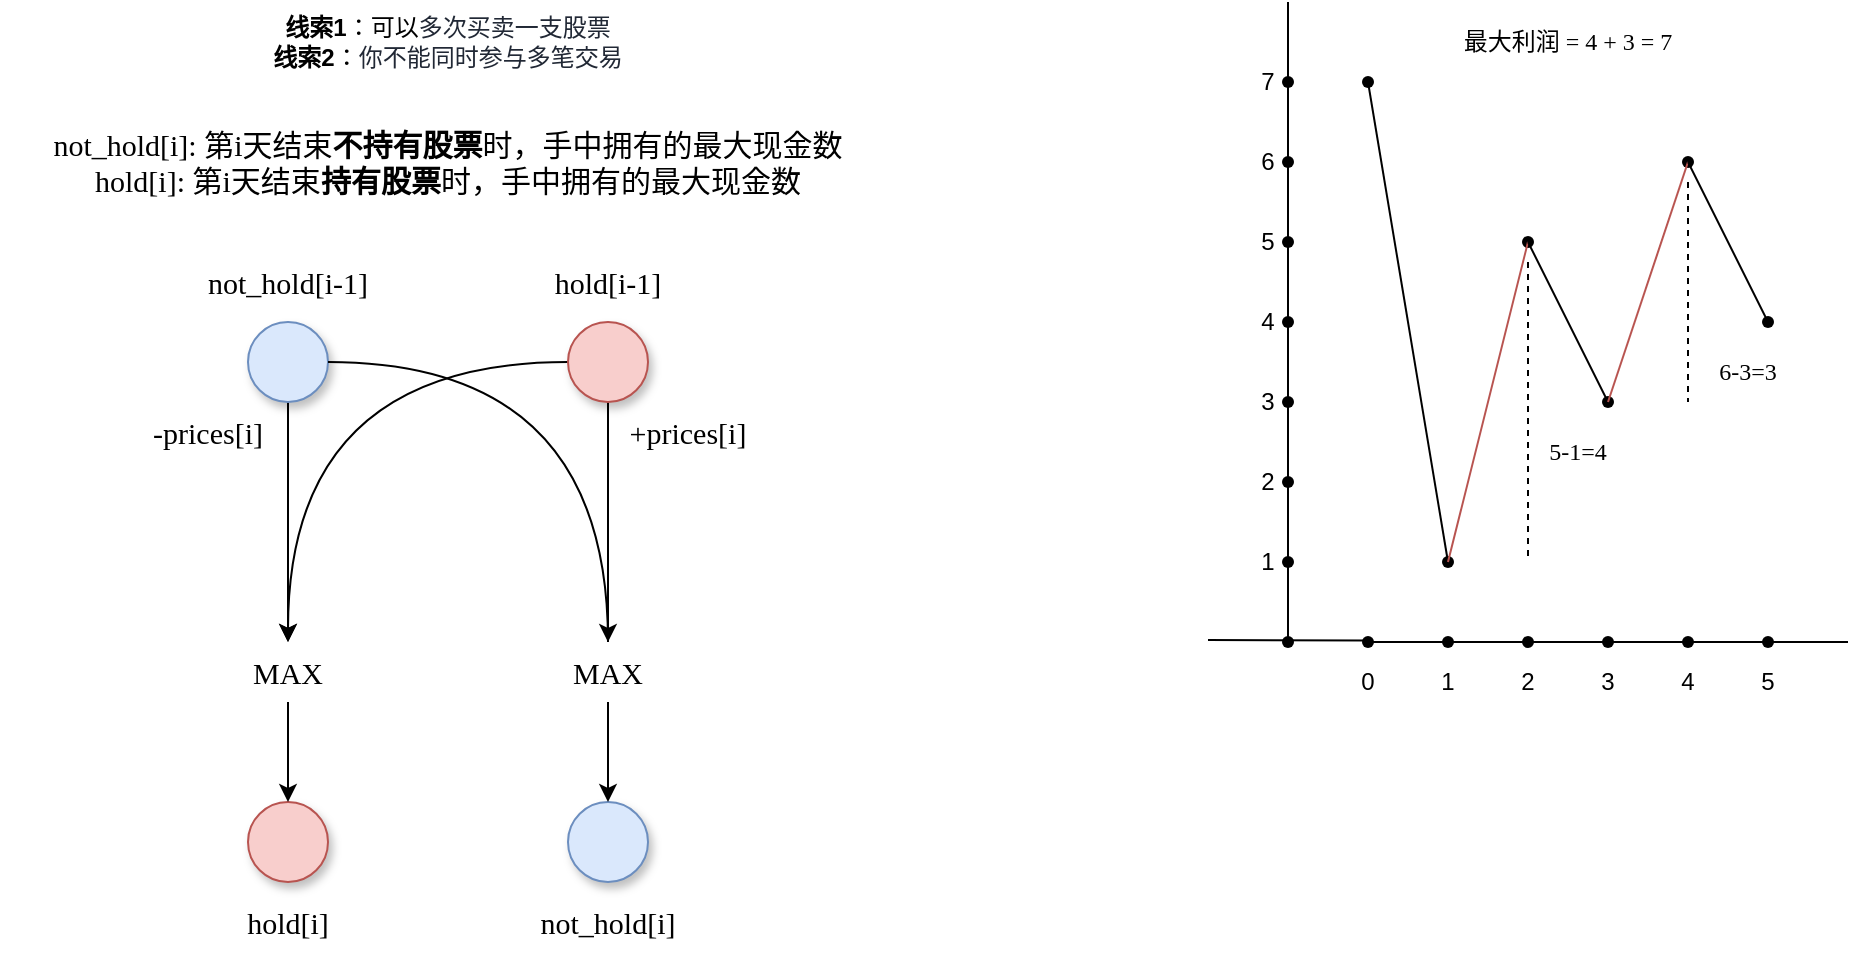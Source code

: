 <mxfile version="16.1.2" type="github">
  <diagram id="uxqsRUV2GkK6Q9m55FC_" name="第 1 页">
    <mxGraphModel dx="981" dy="548" grid="1" gridSize="10" guides="1" tooltips="1" connect="1" arrows="1" fold="1" page="1" pageScale="1" pageWidth="827" pageHeight="1169" background="#ffffff" math="0" shadow="0">
      <root>
        <mxCell id="0" />
        <mxCell id="1" parent="0" />
        <mxCell id="5T4efrpIAURgU4KjZELb-25" style="edgeStyle=orthogonalEdgeStyle;rounded=0;orthogonalLoop=1;jettySize=auto;html=1;exitX=0.5;exitY=1;exitDx=0;exitDy=0;entryX=0.5;entryY=0;entryDx=0;entryDy=0;curved=1;" edge="1" parent="1" source="5T4efrpIAURgU4KjZELb-1" target="5T4efrpIAURgU4KjZELb-24">
          <mxGeometry relative="1" as="geometry">
            <mxPoint x="310" y="270" as="sourcePoint" />
          </mxGeometry>
        </mxCell>
        <mxCell id="5T4efrpIAURgU4KjZELb-1" value="" style="ellipse;whiteSpace=wrap;html=1;aspect=fixed;shadow=1;fillColor=#dae8fc;strokeColor=#6c8ebf;" vertex="1" parent="1">
          <mxGeometry x="320" y="200" width="40" height="40" as="geometry" />
        </mxCell>
        <mxCell id="5T4efrpIAURgU4KjZELb-2" value="" style="ellipse;whiteSpace=wrap;html=1;aspect=fixed;shadow=1;fillColor=#dae8fc;strokeColor=#6c8ebf;" vertex="1" parent="1">
          <mxGeometry x="480" y="440" width="40" height="40" as="geometry" />
        </mxCell>
        <mxCell id="5T4efrpIAURgU4KjZELb-3" value="&lt;font style=&quot;font-size: 15px&quot;&gt;not_hold[i-1]&lt;/font&gt;" style="text;html=1;strokeColor=none;fillColor=none;align=center;verticalAlign=middle;whiteSpace=wrap;rounded=0;shadow=1;fontFamily=Comic Sans MS;" vertex="1" parent="1">
          <mxGeometry x="280" y="160" width="120" height="40" as="geometry" />
        </mxCell>
        <mxCell id="5T4efrpIAURgU4KjZELb-4" value="&lt;font style=&quot;font-size: 15px&quot;&gt;not_hold[i]: 第i天结束&lt;b&gt;不持有股票&lt;/b&gt;时，&lt;span&gt;手中拥有的最大现金数&lt;br&gt;&lt;/span&gt;hold[i]: 第i天结束&lt;b&gt;持有股票&lt;/b&gt;时，手中拥有的最大现金数&lt;/font&gt;&lt;span&gt;&lt;br&gt;&lt;/span&gt;&lt;div class=&quot;okr-block-clipboard&quot;&gt;&lt;/div&gt;" style="text;html=1;strokeColor=none;fillColor=none;align=center;verticalAlign=middle;whiteSpace=wrap;rounded=0;shadow=1;fontFamily=Comic Sans MS;" vertex="1" parent="1">
          <mxGeometry x="200" y="80" width="440" height="80" as="geometry" />
        </mxCell>
        <mxCell id="5T4efrpIAURgU4KjZELb-5" style="edgeStyle=orthogonalEdgeStyle;curved=1;rounded=0;orthogonalLoop=1;jettySize=auto;html=1;exitX=0.5;exitY=1;exitDx=0;exitDy=0;fontFamily=Comic Sans MS;" edge="1" parent="1" source="5T4efrpIAURgU4KjZELb-7" target="5T4efrpIAURgU4KjZELb-11">
          <mxGeometry relative="1" as="geometry" />
        </mxCell>
        <mxCell id="5T4efrpIAURgU4KjZELb-26" style="edgeStyle=orthogonalEdgeStyle;curved=1;rounded=0;orthogonalLoop=1;jettySize=auto;html=1;exitX=0;exitY=0.5;exitDx=0;exitDy=0;entryX=0.5;entryY=0;entryDx=0;entryDy=0;" edge="1" parent="1" source="5T4efrpIAURgU4KjZELb-7" target="5T4efrpIAURgU4KjZELb-24">
          <mxGeometry relative="1" as="geometry" />
        </mxCell>
        <mxCell id="5T4efrpIAURgU4KjZELb-7" value="" style="ellipse;whiteSpace=wrap;html=1;aspect=fixed;shadow=1;fillColor=#f8cecc;strokeColor=#b85450;" vertex="1" parent="1">
          <mxGeometry x="480" y="200" width="40" height="40" as="geometry" />
        </mxCell>
        <mxCell id="5T4efrpIAURgU4KjZELb-8" value="&lt;font style=&quot;font-size: 15px&quot;&gt;&lt;span&gt;+prices[i]&lt;/span&gt;&lt;/font&gt;&lt;div class=&quot;okr-block-clipboard&quot;&gt;&lt;/div&gt;" style="text;html=1;strokeColor=none;fillColor=none;align=center;verticalAlign=middle;whiteSpace=wrap;rounded=0;shadow=1;fontFamily=Comic Sans MS;" vertex="1" parent="1">
          <mxGeometry x="500" y="240" width="80" height="30" as="geometry" />
        </mxCell>
        <mxCell id="5T4efrpIAURgU4KjZELb-9" value="&lt;font style=&quot;font-size: 15px&quot;&gt;not_hold[i]&lt;/font&gt;" style="text;html=1;strokeColor=none;fillColor=none;align=center;verticalAlign=middle;whiteSpace=wrap;rounded=0;shadow=1;fontFamily=Comic Sans MS;" vertex="1" parent="1">
          <mxGeometry x="440" y="480" width="120" height="40" as="geometry" />
        </mxCell>
        <mxCell id="5T4efrpIAURgU4KjZELb-10" style="edgeStyle=orthogonalEdgeStyle;curved=1;rounded=0;orthogonalLoop=1;jettySize=auto;html=1;exitX=0.5;exitY=1;exitDx=0;exitDy=0;entryX=0.5;entryY=0;entryDx=0;entryDy=0;fontFamily=Comic Sans MS;fontSize=15;" edge="1" parent="1" source="5T4efrpIAURgU4KjZELb-11" target="5T4efrpIAURgU4KjZELb-2">
          <mxGeometry relative="1" as="geometry" />
        </mxCell>
        <mxCell id="5T4efrpIAURgU4KjZELb-11" value="MAX" style="text;html=1;strokeColor=none;fillColor=none;align=center;verticalAlign=middle;whiteSpace=wrap;rounded=0;shadow=1;fontFamily=Comic Sans MS;fontSize=15;" vertex="1" parent="1">
          <mxGeometry x="470" y="360" width="60" height="30" as="geometry" />
        </mxCell>
        <mxCell id="5T4efrpIAURgU4KjZELb-12" value="" style="rounded=0;orthogonalLoop=1;jettySize=auto;html=1;exitX=1;exitY=0.5;exitDx=0;exitDy=0;entryX=0.5;entryY=0;entryDx=0;entryDy=0;edgeStyle=orthogonalEdgeStyle;curved=1;endArrow=none;" edge="1" parent="1" source="5T4efrpIAURgU4KjZELb-1" target="5T4efrpIAURgU4KjZELb-11">
          <mxGeometry relative="1" as="geometry">
            <mxPoint x="360" y="220" as="sourcePoint" />
            <mxPoint x="420" y="360" as="targetPoint" />
          </mxGeometry>
        </mxCell>
        <mxCell id="5T4efrpIAURgU4KjZELb-14" value="&lt;font style=&quot;font-size: 15px&quot;&gt;hold[i-1]&lt;/font&gt;" style="text;html=1;strokeColor=none;fillColor=none;align=center;verticalAlign=middle;whiteSpace=wrap;rounded=0;shadow=1;fontFamily=Comic Sans MS;" vertex="1" parent="1">
          <mxGeometry x="460" y="160" width="80" height="40" as="geometry" />
        </mxCell>
        <mxCell id="5T4efrpIAURgU4KjZELb-17" value="&lt;font style=&quot;font-size: 15px&quot;&gt;&lt;span&gt;-prices[i]&lt;/span&gt;&lt;/font&gt;&lt;div class=&quot;okr-block-clipboard&quot;&gt;&lt;/div&gt;" style="text;html=1;strokeColor=none;fillColor=none;align=center;verticalAlign=middle;whiteSpace=wrap;rounded=0;shadow=1;fontFamily=Comic Sans MS;" vertex="1" parent="1">
          <mxGeometry x="260" y="240" width="80" height="30" as="geometry" />
        </mxCell>
        <mxCell id="5T4efrpIAURgU4KjZELb-18" value="&lt;font style=&quot;font-size: 15px&quot;&gt;hold[i]&lt;/font&gt;" style="text;html=1;strokeColor=none;fillColor=none;align=center;verticalAlign=middle;whiteSpace=wrap;rounded=0;shadow=1;fontFamily=Comic Sans MS;" vertex="1" parent="1">
          <mxGeometry x="280" y="480" width="120" height="40" as="geometry" />
        </mxCell>
        <mxCell id="5T4efrpIAURgU4KjZELb-22" value="" style="ellipse;whiteSpace=wrap;html=1;aspect=fixed;shadow=1;fillColor=#f8cecc;strokeColor=#b85450;" vertex="1" parent="1">
          <mxGeometry x="320" y="440" width="40" height="40" as="geometry" />
        </mxCell>
        <mxCell id="5T4efrpIAURgU4KjZELb-23" style="edgeStyle=orthogonalEdgeStyle;curved=1;rounded=0;orthogonalLoop=1;jettySize=auto;html=1;exitX=0.5;exitY=1;exitDx=0;exitDy=0;entryX=0.5;entryY=0;entryDx=0;entryDy=0;fontFamily=Comic Sans MS;fontSize=15;" edge="1" parent="1" source="5T4efrpIAURgU4KjZELb-24" target="5T4efrpIAURgU4KjZELb-22">
          <mxGeometry relative="1" as="geometry" />
        </mxCell>
        <mxCell id="5T4efrpIAURgU4KjZELb-24" value="MAX" style="text;html=1;strokeColor=none;fillColor=none;align=center;verticalAlign=middle;whiteSpace=wrap;rounded=0;shadow=1;fontFamily=Comic Sans MS;fontSize=15;" vertex="1" parent="1">
          <mxGeometry x="310" y="360" width="60" height="30" as="geometry" />
        </mxCell>
        <mxCell id="5T4efrpIAURgU4KjZELb-30" value="&lt;font style=&quot;font-size: 12px&quot;&gt;&lt;font style=&quot;font-size: 12px&quot;&gt;&lt;b&gt;线索1&lt;/b&gt;：可以&lt;span style=&quot;color: rgb(33 , 40 , 53) ; background-color: rgb(255 , 255 , 255)&quot;&gt;多次买卖一支股票&lt;/span&gt;&lt;b&gt;&lt;br&gt;线索2&lt;/b&gt;：&lt;/font&gt;&lt;span style=&quot;color: rgb(33 , 40 , 53) ; background-color: rgb(255 , 255 , 255)&quot;&gt;你不能同时参与多笔交易&lt;/span&gt;&lt;/font&gt;" style="text;html=1;strokeColor=none;fillColor=none;align=center;verticalAlign=middle;whiteSpace=wrap;rounded=0;" vertex="1" parent="1">
          <mxGeometry x="280" y="40" width="280" height="40" as="geometry" />
        </mxCell>
        <mxCell id="5T4efrpIAURgU4KjZELb-31" value="" style="endArrow=none;html=1;rounded=0;fontSize=12;curved=1;startArrow=none;" edge="1" parent="1" source="5T4efrpIAURgU4KjZELb-37">
          <mxGeometry width="50" height="50" relative="1" as="geometry">
            <mxPoint x="840" y="360" as="sourcePoint" />
            <mxPoint x="1120" y="360" as="targetPoint" />
          </mxGeometry>
        </mxCell>
        <mxCell id="5T4efrpIAURgU4KjZELb-32" value="" style="shape=waypoint;sketch=0;fillStyle=solid;size=6;pointerEvents=1;points=[];fillColor=none;resizable=0;rotatable=0;perimeter=centerPerimeter;snapToPoint=1;fontSize=12;" vertex="1" parent="1">
          <mxGeometry x="820" y="340" width="40" height="40" as="geometry" />
        </mxCell>
        <mxCell id="5T4efrpIAURgU4KjZELb-33" value="" style="shape=waypoint;sketch=0;fillStyle=solid;size=6;pointerEvents=1;points=[];fillColor=none;resizable=0;rotatable=0;perimeter=centerPerimeter;snapToPoint=1;fontSize=12;" vertex="1" parent="1">
          <mxGeometry x="860" y="340" width="40" height="40" as="geometry" />
        </mxCell>
        <mxCell id="5T4efrpIAURgU4KjZELb-34" value="" style="shape=waypoint;sketch=0;fillStyle=solid;size=6;pointerEvents=1;points=[];fillColor=none;resizable=0;rotatable=0;perimeter=centerPerimeter;snapToPoint=1;fontSize=12;" vertex="1" parent="1">
          <mxGeometry x="900" y="340" width="40" height="40" as="geometry" />
        </mxCell>
        <mxCell id="5T4efrpIAURgU4KjZELb-35" value="" style="shape=waypoint;sketch=0;fillStyle=solid;size=6;pointerEvents=1;points=[];fillColor=none;resizable=0;rotatable=0;perimeter=centerPerimeter;snapToPoint=1;fontSize=12;" vertex="1" parent="1">
          <mxGeometry x="940" y="340" width="40" height="40" as="geometry" />
        </mxCell>
        <mxCell id="5T4efrpIAURgU4KjZELb-36" value="" style="shape=waypoint;sketch=0;fillStyle=solid;size=6;pointerEvents=1;points=[];fillColor=none;resizable=0;rotatable=0;perimeter=centerPerimeter;snapToPoint=1;fontSize=12;" vertex="1" parent="1">
          <mxGeometry x="980" y="340" width="40" height="40" as="geometry" />
        </mxCell>
        <mxCell id="5T4efrpIAURgU4KjZELb-37" value="" style="shape=waypoint;sketch=0;fillStyle=solid;size=6;pointerEvents=1;points=[];fillColor=none;resizable=0;rotatable=0;perimeter=centerPerimeter;snapToPoint=1;fontSize=12;" vertex="1" parent="1">
          <mxGeometry x="1020" y="340" width="40" height="40" as="geometry" />
        </mxCell>
        <mxCell id="5T4efrpIAURgU4KjZELb-38" value="" style="endArrow=none;html=1;rounded=0;fontSize=12;curved=1;" edge="1" parent="1">
          <mxGeometry width="50" height="50" relative="1" as="geometry">
            <mxPoint x="880" y="360.0" as="sourcePoint" />
            <mxPoint x="1080" y="360" as="targetPoint" />
          </mxGeometry>
        </mxCell>
        <mxCell id="5T4efrpIAURgU4KjZELb-39" value="" style="shape=waypoint;sketch=0;fillStyle=solid;size=6;pointerEvents=1;points=[];fillColor=none;resizable=0;rotatable=0;perimeter=centerPerimeter;snapToPoint=1;fontSize=12;" vertex="1" parent="1">
          <mxGeometry x="1060" y="340" width="40" height="40" as="geometry" />
        </mxCell>
        <mxCell id="5T4efrpIAURgU4KjZELb-41" value="0" style="rounded=0;whiteSpace=wrap;html=1;fontSize=12;opacity=0;" vertex="1" parent="1">
          <mxGeometry x="860" y="360" width="40" height="40" as="geometry" />
        </mxCell>
        <mxCell id="5T4efrpIAURgU4KjZELb-42" value="1" style="rounded=0;whiteSpace=wrap;html=1;fontSize=12;opacity=0;" vertex="1" parent="1">
          <mxGeometry x="900" y="360" width="40" height="40" as="geometry" />
        </mxCell>
        <mxCell id="5T4efrpIAURgU4KjZELb-43" value="2" style="rounded=0;whiteSpace=wrap;html=1;fontSize=12;opacity=0;" vertex="1" parent="1">
          <mxGeometry x="940" y="360" width="40" height="40" as="geometry" />
        </mxCell>
        <mxCell id="5T4efrpIAURgU4KjZELb-44" value="3" style="rounded=0;whiteSpace=wrap;html=1;fontSize=12;opacity=0;" vertex="1" parent="1">
          <mxGeometry x="980" y="360" width="40" height="40" as="geometry" />
        </mxCell>
        <mxCell id="5T4efrpIAURgU4KjZELb-45" value="4" style="rounded=0;whiteSpace=wrap;html=1;fontSize=12;opacity=0;" vertex="1" parent="1">
          <mxGeometry x="1020" y="360" width="40" height="40" as="geometry" />
        </mxCell>
        <mxCell id="5T4efrpIAURgU4KjZELb-46" value="5" style="rounded=0;whiteSpace=wrap;html=1;fontSize=12;opacity=0;" vertex="1" parent="1">
          <mxGeometry x="1060" y="360" width="40" height="40" as="geometry" />
        </mxCell>
        <mxCell id="5T4efrpIAURgU4KjZELb-48" value="" style="endArrow=none;html=1;rounded=0;fontSize=12;curved=1;" edge="1" parent="1">
          <mxGeometry width="50" height="50" relative="1" as="geometry">
            <mxPoint x="800" y="359" as="sourcePoint" />
            <mxPoint x="880" y="359.31" as="targetPoint" />
          </mxGeometry>
        </mxCell>
        <mxCell id="5T4efrpIAURgU4KjZELb-49" value="" style="endArrow=none;html=1;rounded=0;fontSize=12;curved=1;entryX=0.458;entryY=0.541;entryDx=0;entryDy=0;entryPerimeter=0;startArrow=none;" edge="1" parent="1" source="5T4efrpIAURgU4KjZELb-51" target="5T4efrpIAURgU4KjZELb-32">
          <mxGeometry width="50" height="50" relative="1" as="geometry">
            <mxPoint x="840" y="80" as="sourcePoint" />
            <mxPoint x="850" y="290" as="targetPoint" />
          </mxGeometry>
        </mxCell>
        <mxCell id="5T4efrpIAURgU4KjZELb-51" value="" style="shape=waypoint;sketch=0;fillStyle=solid;size=6;pointerEvents=1;points=[];fillColor=none;resizable=0;rotatable=0;perimeter=centerPerimeter;snapToPoint=1;fontSize=12;" vertex="1" parent="1">
          <mxGeometry x="820" y="300" width="40" height="40" as="geometry" />
        </mxCell>
        <mxCell id="5T4efrpIAURgU4KjZELb-52" value="" style="endArrow=none;html=1;rounded=0;fontSize=12;curved=1;entryDx=0;entryDy=0;entryPerimeter=0;startArrow=none;" edge="1" parent="1" source="5T4efrpIAURgU4KjZELb-54" target="5T4efrpIAURgU4KjZELb-51">
          <mxGeometry width="50" height="50" relative="1" as="geometry">
            <mxPoint x="840" y="80" as="sourcePoint" />
            <mxPoint x="840" y="360" as="targetPoint" />
          </mxGeometry>
        </mxCell>
        <mxCell id="5T4efrpIAURgU4KjZELb-53" value="" style="shape=waypoint;sketch=0;fillStyle=solid;size=6;pointerEvents=1;points=[];fillColor=none;resizable=0;rotatable=0;perimeter=centerPerimeter;snapToPoint=1;fontSize=12;" vertex="1" parent="1">
          <mxGeometry x="820" y="260" width="40" height="40" as="geometry" />
        </mxCell>
        <mxCell id="5T4efrpIAURgU4KjZELb-54" value="" style="shape=waypoint;sketch=0;fillStyle=solid;size=6;pointerEvents=1;points=[];fillColor=none;resizable=0;rotatable=0;perimeter=centerPerimeter;snapToPoint=1;fontSize=12;" vertex="1" parent="1">
          <mxGeometry x="820" y="220" width="40" height="40" as="geometry" />
        </mxCell>
        <mxCell id="5T4efrpIAURgU4KjZELb-55" value="" style="endArrow=none;html=1;rounded=0;fontSize=12;curved=1;entryDx=0;entryDy=0;entryPerimeter=0;startArrow=none;" edge="1" parent="1" source="5T4efrpIAURgU4KjZELb-56" target="5T4efrpIAURgU4KjZELb-54">
          <mxGeometry width="50" height="50" relative="1" as="geometry">
            <mxPoint x="840" y="80" as="sourcePoint" />
            <mxPoint x="840" y="320" as="targetPoint" />
          </mxGeometry>
        </mxCell>
        <mxCell id="5T4efrpIAURgU4KjZELb-56" value="" style="shape=waypoint;sketch=0;fillStyle=solid;size=6;pointerEvents=1;points=[];fillColor=none;resizable=0;rotatable=0;perimeter=centerPerimeter;snapToPoint=1;fontSize=12;" vertex="1" parent="1">
          <mxGeometry x="820" y="180" width="40" height="40" as="geometry" />
        </mxCell>
        <mxCell id="5T4efrpIAURgU4KjZELb-57" value="" style="endArrow=none;html=1;rounded=0;fontSize=12;curved=1;entryDx=0;entryDy=0;entryPerimeter=0;startArrow=none;" edge="1" parent="1" source="5T4efrpIAURgU4KjZELb-59" target="5T4efrpIAURgU4KjZELb-56">
          <mxGeometry width="50" height="50" relative="1" as="geometry">
            <mxPoint x="840" y="80" as="sourcePoint" />
            <mxPoint x="840" y="240" as="targetPoint" />
          </mxGeometry>
        </mxCell>
        <mxCell id="5T4efrpIAURgU4KjZELb-58" value="" style="shape=waypoint;sketch=0;fillStyle=solid;size=6;pointerEvents=1;points=[];fillColor=none;resizable=0;rotatable=0;perimeter=centerPerimeter;snapToPoint=1;fontSize=12;" vertex="1" parent="1">
          <mxGeometry x="820" y="140" width="40" height="40" as="geometry" />
        </mxCell>
        <mxCell id="5T4efrpIAURgU4KjZELb-59" value="" style="shape=waypoint;sketch=0;fillStyle=solid;size=6;pointerEvents=1;points=[];fillColor=none;resizable=0;rotatable=0;perimeter=centerPerimeter;snapToPoint=1;fontSize=12;" vertex="1" parent="1">
          <mxGeometry x="820" y="100" width="40" height="40" as="geometry" />
        </mxCell>
        <mxCell id="5T4efrpIAURgU4KjZELb-60" value="" style="endArrow=none;html=1;rounded=0;fontSize=12;curved=1;entryDx=0;entryDy=0;entryPerimeter=0;" edge="1" parent="1" target="5T4efrpIAURgU4KjZELb-59">
          <mxGeometry width="50" height="50" relative="1" as="geometry">
            <mxPoint x="840" y="40" as="sourcePoint" />
            <mxPoint x="840" y="200" as="targetPoint" />
          </mxGeometry>
        </mxCell>
        <mxCell id="5T4efrpIAURgU4KjZELb-61" value="1" style="rounded=0;whiteSpace=wrap;html=1;fontSize=12;opacity=0;" vertex="1" parent="1">
          <mxGeometry x="810" y="300" width="40" height="40" as="geometry" />
        </mxCell>
        <mxCell id="5T4efrpIAURgU4KjZELb-62" value="2" style="rounded=0;whiteSpace=wrap;html=1;fontSize=12;opacity=0;" vertex="1" parent="1">
          <mxGeometry x="810" y="260" width="40" height="40" as="geometry" />
        </mxCell>
        <mxCell id="5T4efrpIAURgU4KjZELb-63" value="3" style="rounded=0;whiteSpace=wrap;html=1;fontSize=12;opacity=0;" vertex="1" parent="1">
          <mxGeometry x="810" y="220" width="40" height="40" as="geometry" />
        </mxCell>
        <mxCell id="5T4efrpIAURgU4KjZELb-64" value="4" style="rounded=0;whiteSpace=wrap;html=1;fontSize=12;opacity=0;" vertex="1" parent="1">
          <mxGeometry x="810" y="180" width="40" height="40" as="geometry" />
        </mxCell>
        <mxCell id="5T4efrpIAURgU4KjZELb-65" value="5" style="rounded=0;whiteSpace=wrap;html=1;fontSize=12;opacity=0;" vertex="1" parent="1">
          <mxGeometry x="810" y="140" width="40" height="40" as="geometry" />
        </mxCell>
        <mxCell id="5T4efrpIAURgU4KjZELb-66" value="6" style="rounded=0;whiteSpace=wrap;html=1;fontSize=12;opacity=0;" vertex="1" parent="1">
          <mxGeometry x="810" y="100" width="40" height="40" as="geometry" />
        </mxCell>
        <mxCell id="5T4efrpIAURgU4KjZELb-67" value="7" style="rounded=0;whiteSpace=wrap;html=1;fontSize=12;opacity=0;" vertex="1" parent="1">
          <mxGeometry x="810" y="60" width="40" height="40" as="geometry" />
        </mxCell>
        <mxCell id="5T4efrpIAURgU4KjZELb-68" value="" style="shape=waypoint;sketch=0;fillStyle=solid;size=6;pointerEvents=1;points=[];fillColor=none;resizable=0;rotatable=0;perimeter=centerPerimeter;snapToPoint=1;fontSize=12;" vertex="1" parent="1">
          <mxGeometry x="820" y="60" width="40" height="40" as="geometry" />
        </mxCell>
        <mxCell id="5T4efrpIAURgU4KjZELb-69" value="" style="shape=waypoint;sketch=0;fillStyle=solid;size=6;pointerEvents=1;points=[];fillColor=none;resizable=0;rotatable=0;perimeter=centerPerimeter;snapToPoint=1;fontSize=12;" vertex="1" parent="1">
          <mxGeometry x="860" y="60" width="40" height="40" as="geometry" />
        </mxCell>
        <mxCell id="5T4efrpIAURgU4KjZELb-70" value="" style="shape=waypoint;sketch=0;fillStyle=solid;size=6;pointerEvents=1;points=[];fillColor=none;resizable=0;rotatable=0;perimeter=centerPerimeter;snapToPoint=1;fontSize=12;" vertex="1" parent="1">
          <mxGeometry x="900" y="300" width="40" height="40" as="geometry" />
        </mxCell>
        <mxCell id="5T4efrpIAURgU4KjZELb-71" value="" style="shape=waypoint;sketch=0;fillStyle=solid;size=6;pointerEvents=1;points=[];fillColor=none;resizable=0;rotatable=0;perimeter=centerPerimeter;snapToPoint=1;fontSize=12;" vertex="1" parent="1">
          <mxGeometry x="940" y="140" width="40" height="40" as="geometry" />
        </mxCell>
        <mxCell id="5T4efrpIAURgU4KjZELb-72" value="" style="shape=waypoint;sketch=0;fillStyle=solid;size=6;pointerEvents=1;points=[];fillColor=none;resizable=0;rotatable=0;perimeter=centerPerimeter;snapToPoint=1;fontSize=12;" vertex="1" parent="1">
          <mxGeometry x="980" y="220" width="40" height="40" as="geometry" />
        </mxCell>
        <mxCell id="5T4efrpIAURgU4KjZELb-73" value="" style="shape=waypoint;sketch=0;fillStyle=solid;size=6;pointerEvents=1;points=[];fillColor=none;resizable=0;rotatable=0;perimeter=centerPerimeter;snapToPoint=1;fontSize=12;" vertex="1" parent="1">
          <mxGeometry x="1020" y="100" width="40" height="40" as="geometry" />
        </mxCell>
        <mxCell id="5T4efrpIAURgU4KjZELb-74" value="" style="shape=waypoint;sketch=0;fillStyle=solid;size=6;pointerEvents=1;points=[];fillColor=none;resizable=0;rotatable=0;perimeter=centerPerimeter;snapToPoint=1;fontSize=12;" vertex="1" parent="1">
          <mxGeometry x="1060" y="180" width="40" height="40" as="geometry" />
        </mxCell>
        <mxCell id="5T4efrpIAURgU4KjZELb-75" value="" style="endArrow=none;html=1;rounded=0;fontSize=12;curved=1;" edge="1" parent="1" source="5T4efrpIAURgU4KjZELb-69" target="5T4efrpIAURgU4KjZELb-70">
          <mxGeometry width="50" height="50" relative="1" as="geometry">
            <mxPoint x="900" y="120" as="sourcePoint" />
            <mxPoint x="950" y="70" as="targetPoint" />
          </mxGeometry>
        </mxCell>
        <mxCell id="5T4efrpIAURgU4KjZELb-76" value="" style="endArrow=none;html=1;rounded=0;fontSize=12;curved=1;entryX=0.5;entryY=0.5;entryDx=0;entryDy=0;entryPerimeter=0;fillColor=#f8cecc;strokeColor=#b85450;" edge="1" parent="1" target="5T4efrpIAURgU4KjZELb-71">
          <mxGeometry width="50" height="50" relative="1" as="geometry">
            <mxPoint x="920" y="320" as="sourcePoint" />
            <mxPoint x="980" y="210" as="targetPoint" />
          </mxGeometry>
        </mxCell>
        <mxCell id="5T4efrpIAURgU4KjZELb-77" value="" style="endArrow=none;html=1;rounded=0;fontSize=12;curved=1;" edge="1" parent="1" source="5T4efrpIAURgU4KjZELb-71" target="5T4efrpIAURgU4KjZELb-72">
          <mxGeometry width="50" height="50" relative="1" as="geometry">
            <mxPoint x="990" y="200" as="sourcePoint" />
            <mxPoint x="1040" y="150" as="targetPoint" />
          </mxGeometry>
        </mxCell>
        <mxCell id="5T4efrpIAURgU4KjZELb-78" value="" style="endArrow=none;html=1;rounded=0;fontSize=12;curved=1;fillColor=#f8cecc;strokeColor=#b85450;" edge="1" parent="1" target="5T4efrpIAURgU4KjZELb-73">
          <mxGeometry width="50" height="50" relative="1" as="geometry">
            <mxPoint x="1000" y="240" as="sourcePoint" />
            <mxPoint x="1050" y="180" as="targetPoint" />
          </mxGeometry>
        </mxCell>
        <mxCell id="5T4efrpIAURgU4KjZELb-79" value="" style="endArrow=none;html=1;rounded=0;fontSize=12;curved=1;" edge="1" parent="1" source="5T4efrpIAURgU4KjZELb-73" target="5T4efrpIAURgU4KjZELb-74">
          <mxGeometry width="50" height="50" relative="1" as="geometry">
            <mxPoint x="1090" y="310" as="sourcePoint" />
            <mxPoint x="1140" y="260" as="targetPoint" />
          </mxGeometry>
        </mxCell>
        <mxCell id="5T4efrpIAURgU4KjZELb-81" value="" style="line;strokeWidth=1;direction=south;html=1;fontSize=12;dashed=1;" vertex="1" parent="1">
          <mxGeometry x="955" y="170" width="10" height="150" as="geometry" />
        </mxCell>
        <mxCell id="5T4efrpIAURgU4KjZELb-82" value="" style="line;strokeWidth=1;direction=south;html=1;fontSize=12;dashed=1;" vertex="1" parent="1">
          <mxGeometry x="1035" y="130" width="10" height="110" as="geometry" />
        </mxCell>
        <mxCell id="5T4efrpIAURgU4KjZELb-83" value="&lt;font face=&quot;Comic Sans MS&quot;&gt;5-1=4&lt;/font&gt;" style="text;html=1;strokeColor=none;fillColor=none;align=center;verticalAlign=middle;whiteSpace=wrap;rounded=0;dashed=1;fontSize=12;" vertex="1" parent="1">
          <mxGeometry x="955" y="250" width="60" height="30" as="geometry" />
        </mxCell>
        <mxCell id="5T4efrpIAURgU4KjZELb-84" value="&lt;font face=&quot;Comic Sans MS&quot;&gt;6-3=3&lt;/font&gt;" style="text;html=1;strokeColor=none;fillColor=none;align=center;verticalAlign=middle;whiteSpace=wrap;rounded=0;dashed=1;fontSize=12;" vertex="1" parent="1">
          <mxGeometry x="1040" y="210" width="60" height="30" as="geometry" />
        </mxCell>
        <mxCell id="5T4efrpIAURgU4KjZELb-85" value="&lt;div class=&quot;okr-block-clipboard&quot;&gt;&lt;/div&gt;&lt;div&gt;最大利润 = 4 + 3 = 7&lt;/div&gt;" style="text;html=1;strokeColor=none;fillColor=none;align=center;verticalAlign=middle;whiteSpace=wrap;rounded=0;dashed=1;fontFamily=Comic Sans MS;fontSize=12;" vertex="1" parent="1">
          <mxGeometry x="920" y="40" width="120" height="40" as="geometry" />
        </mxCell>
      </root>
    </mxGraphModel>
  </diagram>
</mxfile>
